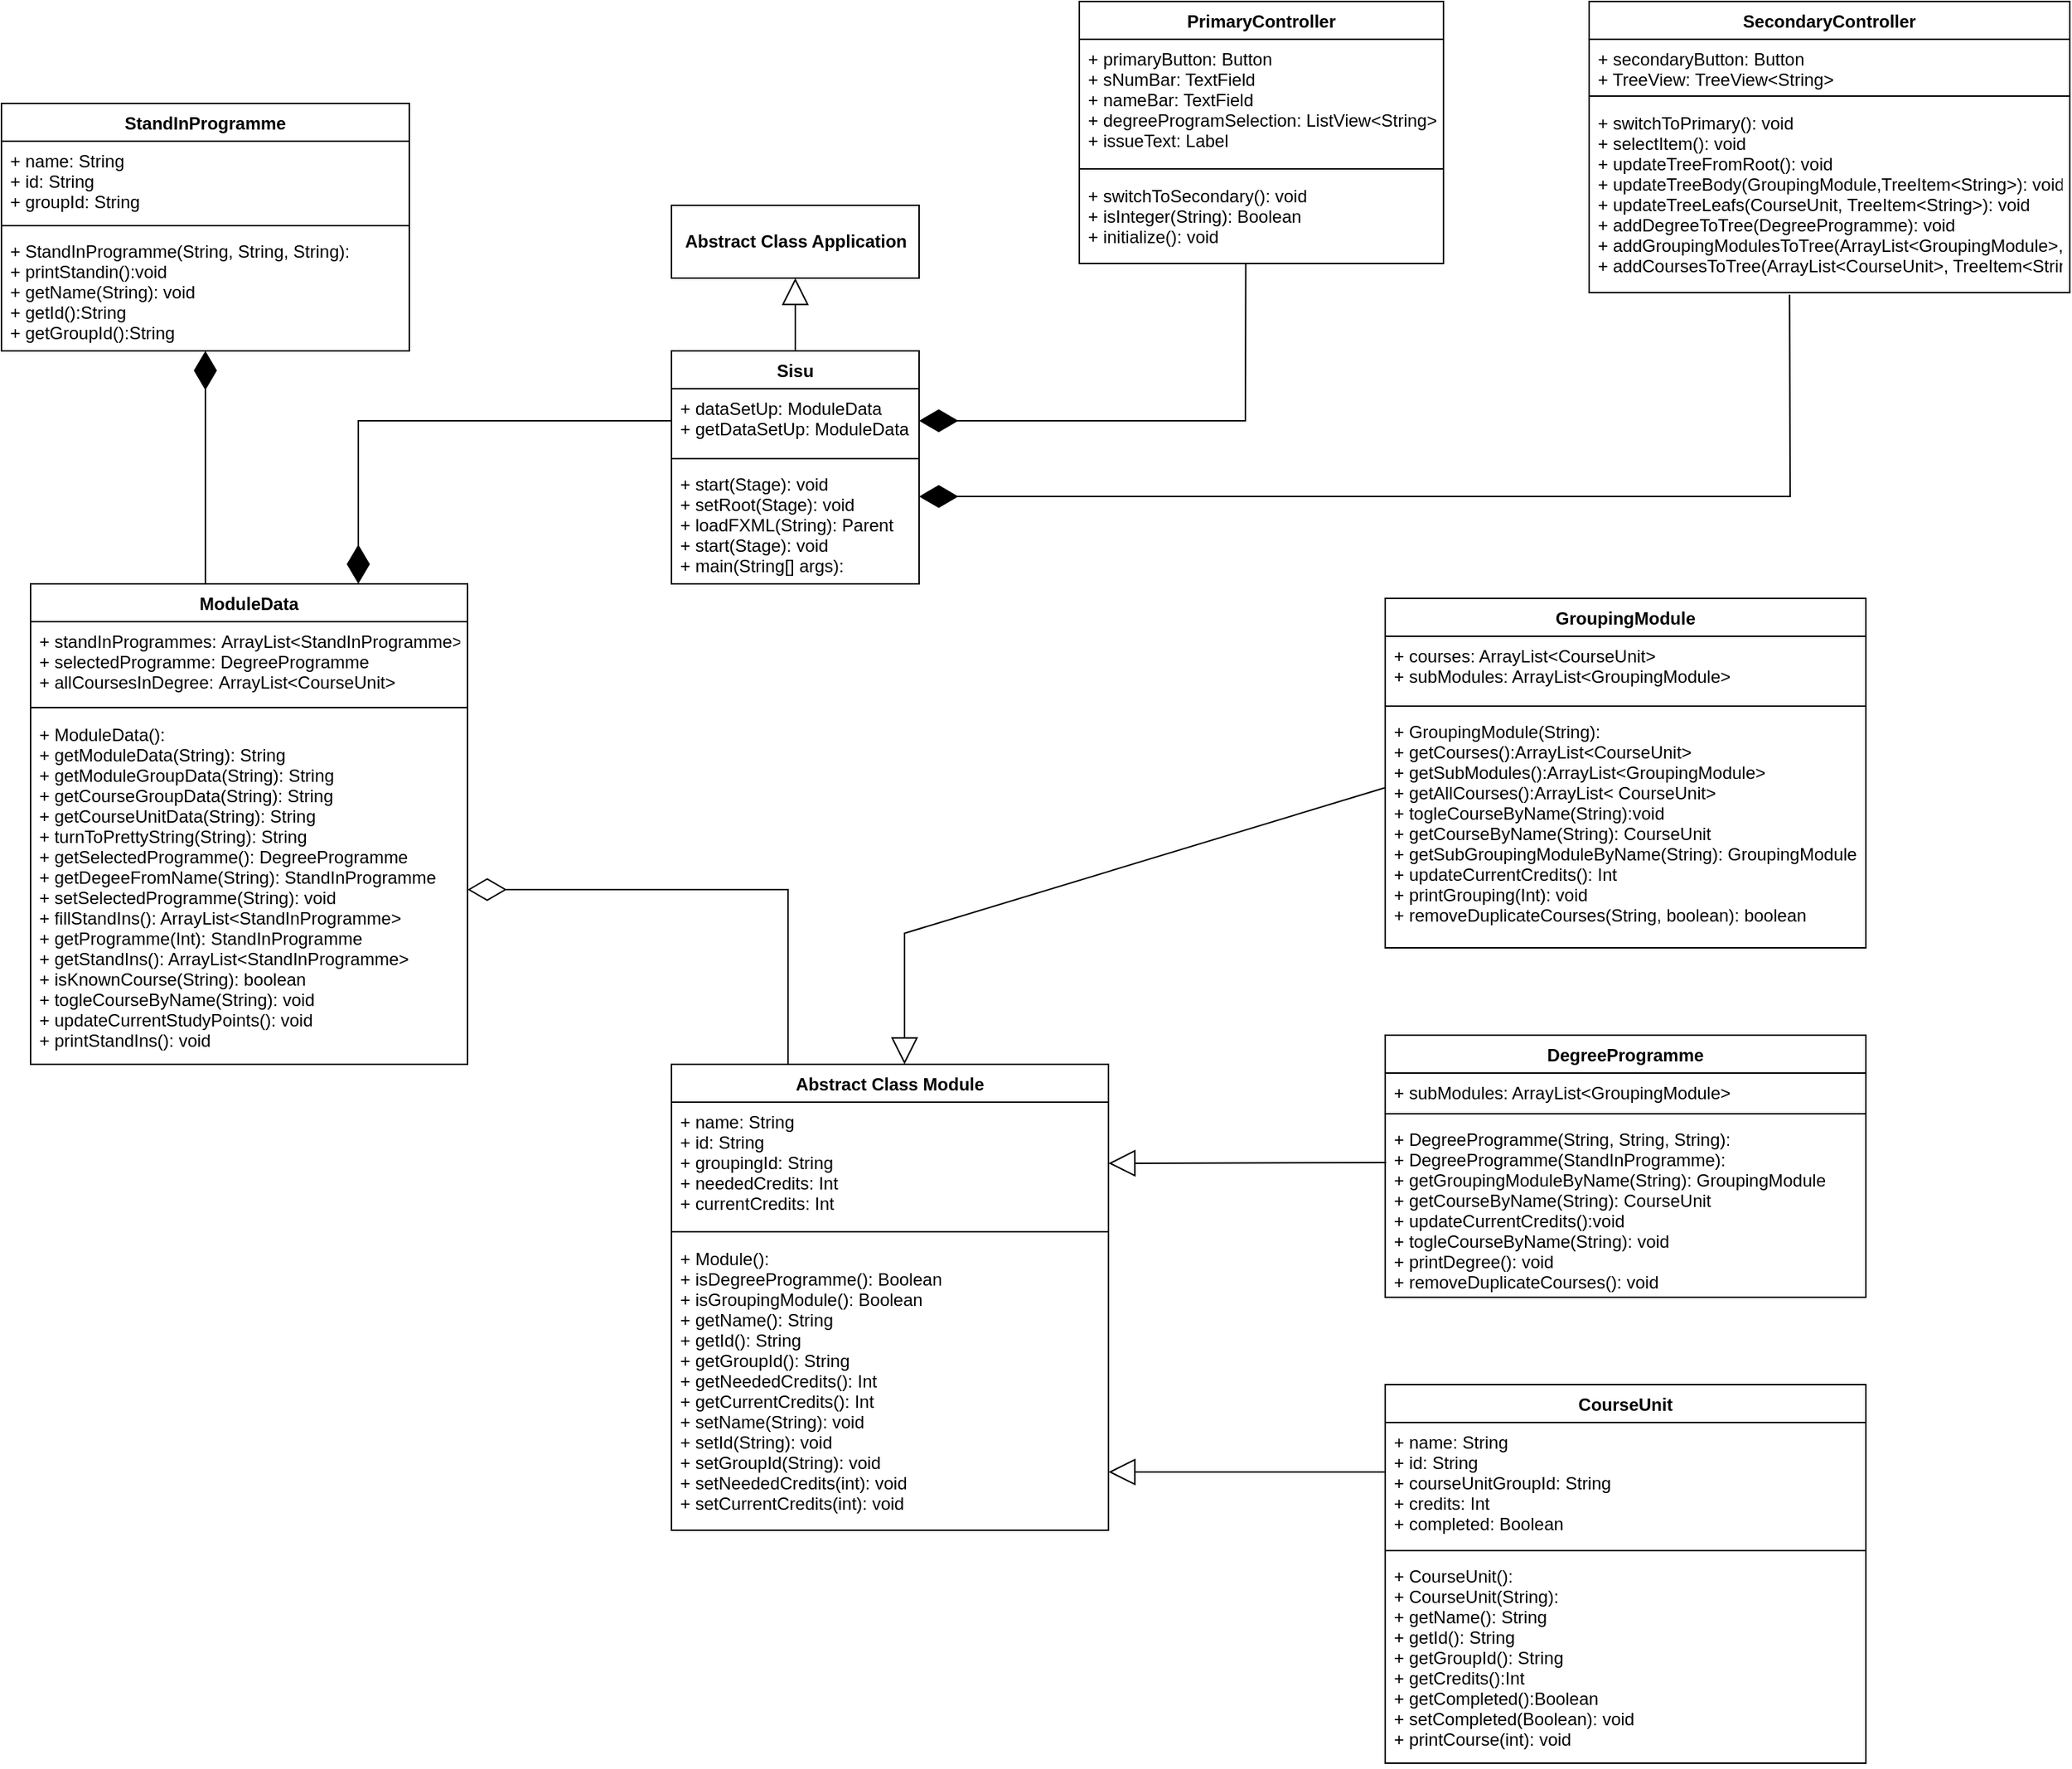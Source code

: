 <mxfile version="17.4.6" type="github">
  <diagram id="FK4qWMvVcgck_62RvoVN" name="Page-1">
    <mxGraphModel dx="1358" dy="1750" grid="1" gridSize="10" guides="1" tooltips="1" connect="1" arrows="1" fold="1" page="1" pageScale="1" pageWidth="850" pageHeight="1100" math="0" shadow="0">
      <root>
        <mxCell id="0" />
        <mxCell id="1" parent="0" />
        <mxCell id="WIc2Jlgi20IoP4apYzEz-24" value="ModuleData" style="swimlane;fontStyle=1;align=center;verticalAlign=top;childLayout=stackLayout;horizontal=1;startSize=26;horizontalStack=0;resizeParent=1;resizeParentMax=0;resizeLast=0;collapsible=1;marginBottom=0;" vertex="1" parent="1">
          <mxGeometry x="80" y="60" width="300" height="330" as="geometry" />
        </mxCell>
        <mxCell id="WIc2Jlgi20IoP4apYzEz-25" value="+ standInProgrammes: ArrayList&lt;StandInProgramme&gt;&#xa;+ selectedProgramme: DegreeProgramme&#xa;+ allCoursesInDegree: ArrayList&lt;CourseUnit&gt;" style="text;strokeColor=none;fillColor=none;align=left;verticalAlign=top;spacingLeft=4;spacingRight=4;overflow=hidden;rotatable=0;points=[[0,0.5],[1,0.5]];portConstraint=eastwest;" vertex="1" parent="WIc2Jlgi20IoP4apYzEz-24">
          <mxGeometry y="26" width="300" height="54" as="geometry" />
        </mxCell>
        <mxCell id="WIc2Jlgi20IoP4apYzEz-26" value="" style="line;strokeWidth=1;fillColor=none;align=left;verticalAlign=middle;spacingTop=-1;spacingLeft=3;spacingRight=3;rotatable=0;labelPosition=right;points=[];portConstraint=eastwest;" vertex="1" parent="WIc2Jlgi20IoP4apYzEz-24">
          <mxGeometry y="80" width="300" height="10" as="geometry" />
        </mxCell>
        <mxCell id="WIc2Jlgi20IoP4apYzEz-27" value="+ ModuleData():&#xa;+ getModuleData(String): String&#xa;+ getModuleGroupData(String): String&#xa;+ getCourseGroupData(String): String&#xa;+ getCourseUnitData(String): String&#xa;+ turnToPrettyString(String): String&#xa;+ getSelectedProgramme(): DegreeProgramme&#xa;+ getDegeeFromName(String): StandInProgramme&#xa;+ setSelectedProgramme(String): void&#xa;+ fillStandIns(): ArrayList&lt;StandInProgramme&gt;&#xa;+ getProgramme(Int): StandInProgramme&#xa;+ getStandIns(): ArrayList&lt;StandInProgramme&gt;&#xa;+ isKnownCourse(String): boolean&#xa;+ togleCourseByName(String): void&#xa;+ updateCurrentStudyPoints(): void&#xa;+ printStandIns(): void" style="text;strokeColor=none;fillColor=none;align=left;verticalAlign=top;spacingLeft=4;spacingRight=4;overflow=hidden;rotatable=0;points=[[0,0.5],[1,0.5]];portConstraint=eastwest;" vertex="1" parent="WIc2Jlgi20IoP4apYzEz-24">
          <mxGeometry y="90" width="300" height="240" as="geometry" />
        </mxCell>
        <mxCell id="WIc2Jlgi20IoP4apYzEz-28" value="Abstract Class Module" style="swimlane;fontStyle=1;align=center;verticalAlign=top;childLayout=stackLayout;horizontal=1;startSize=26;horizontalStack=0;resizeParent=1;resizeParentMax=0;resizeLast=0;collapsible=1;marginBottom=0;" vertex="1" parent="1">
          <mxGeometry x="520" y="390" width="300" height="320" as="geometry" />
        </mxCell>
        <mxCell id="WIc2Jlgi20IoP4apYzEz-29" value="+ name: String&#xa;+ id: String&#xa;+ groupingId: String&#xa;+ neededCredits: Int&#xa;+ currentCredits: Int" style="text;strokeColor=none;fillColor=none;align=left;verticalAlign=top;spacingLeft=4;spacingRight=4;overflow=hidden;rotatable=0;points=[[0,0.5],[1,0.5]];portConstraint=eastwest;" vertex="1" parent="WIc2Jlgi20IoP4apYzEz-28">
          <mxGeometry y="26" width="300" height="84" as="geometry" />
        </mxCell>
        <mxCell id="WIc2Jlgi20IoP4apYzEz-30" value="" style="line;strokeWidth=1;fillColor=none;align=left;verticalAlign=middle;spacingTop=-1;spacingLeft=3;spacingRight=3;rotatable=0;labelPosition=right;points=[];portConstraint=eastwest;" vertex="1" parent="WIc2Jlgi20IoP4apYzEz-28">
          <mxGeometry y="110" width="300" height="10" as="geometry" />
        </mxCell>
        <mxCell id="WIc2Jlgi20IoP4apYzEz-31" value="+ Module():&#xa;+ isDegreeProgramme(): Boolean&#xa;+ isGroupingModule(): Boolean&#xa;+ getName(): String&#xa;+ getId(): String&#xa;+ getGroupId(): String&#xa;+ getNeededCredits(): Int&#xa;+ getCurrentCredits(): Int&#xa;+ setName(String): void&#xa;+ setId(String): void&#xa;+ setGroupId(String): void&#xa;+ setNeededCredits(int): void&#xa;+ setCurrentCredits(int): void" style="text;strokeColor=none;fillColor=none;align=left;verticalAlign=top;spacingLeft=4;spacingRight=4;overflow=hidden;rotatable=0;points=[[0,0.5],[1,0.5]];portConstraint=eastwest;" vertex="1" parent="WIc2Jlgi20IoP4apYzEz-28">
          <mxGeometry y="120" width="300" height="200" as="geometry" />
        </mxCell>
        <mxCell id="WIc2Jlgi20IoP4apYzEz-32" value="" style="endArrow=block;endSize=16;endFill=0;html=1;rounded=0;exitX=0;exitY=0.321;exitDx=0;exitDy=0;exitPerimeter=0;" edge="1" parent="1" source="WIc2Jlgi20IoP4apYzEz-37">
          <mxGeometry width="160" relative="1" as="geometry">
            <mxPoint x="870" y="300" as="sourcePoint" />
            <mxPoint x="680" y="390" as="targetPoint" />
            <Array as="points">
              <mxPoint x="680" y="300" />
            </Array>
          </mxGeometry>
        </mxCell>
        <mxCell id="WIc2Jlgi20IoP4apYzEz-34" value="GroupingModule" style="swimlane;fontStyle=1;align=center;verticalAlign=top;childLayout=stackLayout;horizontal=1;startSize=26;horizontalStack=0;resizeParent=1;resizeParentMax=0;resizeLast=0;collapsible=1;marginBottom=0;" vertex="1" parent="1">
          <mxGeometry x="1010" y="70" width="330" height="240" as="geometry" />
        </mxCell>
        <mxCell id="WIc2Jlgi20IoP4apYzEz-35" value="+ courses: ArrayList&lt;CourseUnit&gt;&#xa;+ subModules: ArrayList&lt;GroupingModule&gt;&#xa;" style="text;strokeColor=none;fillColor=none;align=left;verticalAlign=top;spacingLeft=4;spacingRight=4;overflow=hidden;rotatable=0;points=[[0,0.5],[1,0.5]];portConstraint=eastwest;" vertex="1" parent="WIc2Jlgi20IoP4apYzEz-34">
          <mxGeometry y="26" width="330" height="44" as="geometry" />
        </mxCell>
        <mxCell id="WIc2Jlgi20IoP4apYzEz-36" value="" style="line;strokeWidth=1;fillColor=none;align=left;verticalAlign=middle;spacingTop=-1;spacingLeft=3;spacingRight=3;rotatable=0;labelPosition=right;points=[];portConstraint=eastwest;" vertex="1" parent="WIc2Jlgi20IoP4apYzEz-34">
          <mxGeometry y="70" width="330" height="8" as="geometry" />
        </mxCell>
        <mxCell id="WIc2Jlgi20IoP4apYzEz-37" value="+ GroupingModule(String):&#xa;+ getCourses():ArrayList&lt;CourseUnit&gt;&#xa;+ getSubModules():ArrayList&lt;GroupingModule&gt;&#xa;+ getAllCourses():ArrayList&lt; CourseUnit&gt;&#xa;+ togleCourseByName(String):void&#xa;+ getCourseByName(String): CourseUnit&#xa;+ getSubGroupingModuleByName(String): GroupingModule&#xa;+ updateCurrentCredits(): Int&#xa;+ printGrouping(Int): void&#xa;+ removeDuplicateCourses(String, boolean): boolean" style="text;strokeColor=none;fillColor=none;align=left;verticalAlign=top;spacingLeft=4;spacingRight=4;overflow=hidden;rotatable=0;points=[[0,0.5],[1,0.5]];portConstraint=eastwest;" vertex="1" parent="WIc2Jlgi20IoP4apYzEz-34">
          <mxGeometry y="78" width="330" height="162" as="geometry" />
        </mxCell>
        <mxCell id="WIc2Jlgi20IoP4apYzEz-38" value="DegreeProgramme" style="swimlane;fontStyle=1;align=center;verticalAlign=top;childLayout=stackLayout;horizontal=1;startSize=26;horizontalStack=0;resizeParent=1;resizeParentMax=0;resizeLast=0;collapsible=1;marginBottom=0;" vertex="1" parent="1">
          <mxGeometry x="1010" y="370" width="330" height="180" as="geometry" />
        </mxCell>
        <mxCell id="WIc2Jlgi20IoP4apYzEz-39" value="+ subModules: ArrayList&lt;GroupingModule&gt;&#xa;" style="text;strokeColor=none;fillColor=none;align=left;verticalAlign=top;spacingLeft=4;spacingRight=4;overflow=hidden;rotatable=0;points=[[0,0.5],[1,0.5]];portConstraint=eastwest;" vertex="1" parent="WIc2Jlgi20IoP4apYzEz-38">
          <mxGeometry y="26" width="330" height="24" as="geometry" />
        </mxCell>
        <mxCell id="WIc2Jlgi20IoP4apYzEz-40" value="" style="line;strokeWidth=1;fillColor=none;align=left;verticalAlign=middle;spacingTop=-1;spacingLeft=3;spacingRight=3;rotatable=0;labelPosition=right;points=[];portConstraint=eastwest;" vertex="1" parent="WIc2Jlgi20IoP4apYzEz-38">
          <mxGeometry y="50" width="330" height="8" as="geometry" />
        </mxCell>
        <mxCell id="WIc2Jlgi20IoP4apYzEz-41" value="+ DegreeProgramme(String, String, String):&#xa;+ DegreeProgramme(StandInProgramme):&#xa;+ getGroupingModuleByName(String): GroupingModule&#xa;+ getCourseByName(String): CourseUnit&#xa;+ updateCurrentCredits():void&#xa;+ togleCourseByName(String): void&#xa;+ printDegree(): void&#xa;+ removeDuplicateCourses(): void&#xa;" style="text;strokeColor=none;fillColor=none;align=left;verticalAlign=top;spacingLeft=4;spacingRight=4;overflow=hidden;rotatable=0;points=[[0,0.5],[1,0.5]];portConstraint=eastwest;" vertex="1" parent="WIc2Jlgi20IoP4apYzEz-38">
          <mxGeometry y="58" width="330" height="122" as="geometry" />
        </mxCell>
        <mxCell id="WIc2Jlgi20IoP4apYzEz-42" value="CourseUnit" style="swimlane;fontStyle=1;align=center;verticalAlign=top;childLayout=stackLayout;horizontal=1;startSize=26;horizontalStack=0;resizeParent=1;resizeParentMax=0;resizeLast=0;collapsible=1;marginBottom=0;" vertex="1" parent="1">
          <mxGeometry x="1010" y="610" width="330" height="260" as="geometry" />
        </mxCell>
        <mxCell id="WIc2Jlgi20IoP4apYzEz-43" value="+ name: String&#xa;+ id: String&#xa;+ courseUnitGroupId: String&#xa;+ credits: Int&#xa;+ completed: Boolean" style="text;strokeColor=none;fillColor=none;align=left;verticalAlign=top;spacingLeft=4;spacingRight=4;overflow=hidden;rotatable=0;points=[[0,0.5],[1,0.5]];portConstraint=eastwest;" vertex="1" parent="WIc2Jlgi20IoP4apYzEz-42">
          <mxGeometry y="26" width="330" height="84" as="geometry" />
        </mxCell>
        <mxCell id="WIc2Jlgi20IoP4apYzEz-44" value="" style="line;strokeWidth=1;fillColor=none;align=left;verticalAlign=middle;spacingTop=-1;spacingLeft=3;spacingRight=3;rotatable=0;labelPosition=right;points=[];portConstraint=eastwest;" vertex="1" parent="WIc2Jlgi20IoP4apYzEz-42">
          <mxGeometry y="110" width="330" height="8" as="geometry" />
        </mxCell>
        <mxCell id="WIc2Jlgi20IoP4apYzEz-45" value="+ CourseUnit():&#xa;+ CourseUnit(String):&#xa;+ getName(): String&#xa;+ getId(): String&#xa;+ getGroupId(): String&#xa;+ getCredits():Int&#xa;+ getCompleted():Boolean&#xa;+ setCompleted(Boolean): void&#xa;+ printCourse(int): void&#xa;" style="text;strokeColor=none;fillColor=none;align=left;verticalAlign=top;spacingLeft=4;spacingRight=4;overflow=hidden;rotatable=0;points=[[0,0.5],[1,0.5]];portConstraint=eastwest;" vertex="1" parent="WIc2Jlgi20IoP4apYzEz-42">
          <mxGeometry y="118" width="330" height="142" as="geometry" />
        </mxCell>
        <mxCell id="WIc2Jlgi20IoP4apYzEz-46" value="" style="endArrow=block;endSize=16;endFill=0;html=1;rounded=0;entryX=1;entryY=0.5;entryDx=0;entryDy=0;exitX=0.002;exitY=0.242;exitDx=0;exitDy=0;exitPerimeter=0;" edge="1" parent="1" source="WIc2Jlgi20IoP4apYzEz-41" target="WIc2Jlgi20IoP4apYzEz-29">
          <mxGeometry width="160" relative="1" as="geometry">
            <mxPoint x="1010" y="460" as="sourcePoint" />
            <mxPoint x="820" y="560" as="targetPoint" />
            <Array as="points" />
          </mxGeometry>
        </mxCell>
        <mxCell id="WIc2Jlgi20IoP4apYzEz-47" value="" style="endArrow=block;endSize=16;endFill=0;html=1;rounded=0;entryX=1;entryY=0.5;entryDx=0;entryDy=0;" edge="1" parent="1">
          <mxGeometry width="160" relative="1" as="geometry">
            <mxPoint x="1010" y="670" as="sourcePoint" />
            <mxPoint x="820" y="670" as="targetPoint" />
            <Array as="points" />
          </mxGeometry>
        </mxCell>
        <mxCell id="WIc2Jlgi20IoP4apYzEz-52" value="PrimaryController" style="swimlane;fontStyle=1;align=center;verticalAlign=top;childLayout=stackLayout;horizontal=1;startSize=26;horizontalStack=0;resizeParent=1;resizeParentMax=0;resizeLast=0;collapsible=1;marginBottom=0;" vertex="1" parent="1">
          <mxGeometry x="800" y="-340" width="250" height="180" as="geometry" />
        </mxCell>
        <mxCell id="WIc2Jlgi20IoP4apYzEz-53" value="+ primaryButton: Button&#xa;+ sNumBar: TextField&#xa;+ nameBar: TextField&#xa;+ degreeProgramSelection: ListView&lt;String&gt;&#xa;+ issueText: Label" style="text;strokeColor=none;fillColor=none;align=left;verticalAlign=top;spacingLeft=4;spacingRight=4;overflow=hidden;rotatable=0;points=[[0,0.5],[1,0.5]];portConstraint=eastwest;" vertex="1" parent="WIc2Jlgi20IoP4apYzEz-52">
          <mxGeometry y="26" width="250" height="84" as="geometry" />
        </mxCell>
        <mxCell id="WIc2Jlgi20IoP4apYzEz-54" value="" style="line;strokeWidth=1;fillColor=none;align=left;verticalAlign=middle;spacingTop=-1;spacingLeft=3;spacingRight=3;rotatable=0;labelPosition=right;points=[];portConstraint=eastwest;" vertex="1" parent="WIc2Jlgi20IoP4apYzEz-52">
          <mxGeometry y="110" width="250" height="10" as="geometry" />
        </mxCell>
        <mxCell id="WIc2Jlgi20IoP4apYzEz-55" value="+ switchToSecondary(): void&#xa;+ isInteger(String): Boolean&#xa;+ initialize(): void" style="text;strokeColor=none;fillColor=none;align=left;verticalAlign=top;spacingLeft=4;spacingRight=4;overflow=hidden;rotatable=0;points=[[0,0.5],[1,0.5]];portConstraint=eastwest;" vertex="1" parent="WIc2Jlgi20IoP4apYzEz-52">
          <mxGeometry y="120" width="250" height="60" as="geometry" />
        </mxCell>
        <mxCell id="WIc2Jlgi20IoP4apYzEz-60" value="Sisu" style="swimlane;fontStyle=1;align=center;verticalAlign=top;childLayout=stackLayout;horizontal=1;startSize=26;horizontalStack=0;resizeParent=1;resizeParentMax=0;resizeLast=0;collapsible=1;marginBottom=0;" vertex="1" parent="1">
          <mxGeometry x="520" y="-100" width="170" height="160" as="geometry" />
        </mxCell>
        <mxCell id="WIc2Jlgi20IoP4apYzEz-61" value="+ dataSetUp: ModuleData&#xa;+ getDataSetUp: ModuleData" style="text;strokeColor=none;fillColor=none;align=left;verticalAlign=top;spacingLeft=4;spacingRight=4;overflow=hidden;rotatable=0;points=[[0,0.5],[1,0.5]];portConstraint=eastwest;" vertex="1" parent="WIc2Jlgi20IoP4apYzEz-60">
          <mxGeometry y="26" width="170" height="44" as="geometry" />
        </mxCell>
        <mxCell id="WIc2Jlgi20IoP4apYzEz-62" value="" style="line;strokeWidth=1;fillColor=none;align=left;verticalAlign=middle;spacingTop=-1;spacingLeft=3;spacingRight=3;rotatable=0;labelPosition=right;points=[];portConstraint=eastwest;" vertex="1" parent="WIc2Jlgi20IoP4apYzEz-60">
          <mxGeometry y="70" width="170" height="8" as="geometry" />
        </mxCell>
        <mxCell id="WIc2Jlgi20IoP4apYzEz-63" value="+ start(Stage): void&#xa;+ setRoot(Stage): void&#xa;+ loadFXML(String): Parent&#xa;+ start(Stage): void&#xa;+ main(String[] args):" style="text;strokeColor=none;fillColor=none;align=left;verticalAlign=top;spacingLeft=4;spacingRight=4;overflow=hidden;rotatable=0;points=[[0,0.5],[1,0.5]];portConstraint=eastwest;" vertex="1" parent="WIc2Jlgi20IoP4apYzEz-60">
          <mxGeometry y="78" width="170" height="82" as="geometry" />
        </mxCell>
        <mxCell id="WIc2Jlgi20IoP4apYzEz-64" value="StandInProgramme" style="swimlane;fontStyle=1;align=center;verticalAlign=top;childLayout=stackLayout;horizontal=1;startSize=26;horizontalStack=0;resizeParent=1;resizeParentMax=0;resizeLast=0;collapsible=1;marginBottom=0;" vertex="1" parent="1">
          <mxGeometry x="60" y="-270" width="280" height="170" as="geometry" />
        </mxCell>
        <mxCell id="WIc2Jlgi20IoP4apYzEz-65" value="+ name: String&#xa;+ id: String&#xa;+ groupId: String" style="text;strokeColor=none;fillColor=none;align=left;verticalAlign=top;spacingLeft=4;spacingRight=4;overflow=hidden;rotatable=0;points=[[0,0.5],[1,0.5]];portConstraint=eastwest;" vertex="1" parent="WIc2Jlgi20IoP4apYzEz-64">
          <mxGeometry y="26" width="280" height="54" as="geometry" />
        </mxCell>
        <mxCell id="WIc2Jlgi20IoP4apYzEz-66" value="" style="line;strokeWidth=1;fillColor=none;align=left;verticalAlign=middle;spacingTop=-1;spacingLeft=3;spacingRight=3;rotatable=0;labelPosition=right;points=[];portConstraint=eastwest;" vertex="1" parent="WIc2Jlgi20IoP4apYzEz-64">
          <mxGeometry y="80" width="280" height="8" as="geometry" />
        </mxCell>
        <mxCell id="WIc2Jlgi20IoP4apYzEz-67" value="+ StandInProgramme(String, String, String):&#xa;+ printStandin():void&#xa;+ getName(String): void&#xa;+ getId():String&#xa;+ getGroupId():String" style="text;strokeColor=none;fillColor=none;align=left;verticalAlign=top;spacingLeft=4;spacingRight=4;overflow=hidden;rotatable=0;points=[[0,0.5],[1,0.5]];portConstraint=eastwest;" vertex="1" parent="WIc2Jlgi20IoP4apYzEz-64">
          <mxGeometry y="88" width="280" height="82" as="geometry" />
        </mxCell>
        <mxCell id="WIc2Jlgi20IoP4apYzEz-68" value="&lt;b&gt;Abstract Class Application&lt;/b&gt;" style="html=1;" vertex="1" parent="1">
          <mxGeometry x="520" y="-200" width="170" height="50" as="geometry" />
        </mxCell>
        <mxCell id="WIc2Jlgi20IoP4apYzEz-69" value="" style="endArrow=block;endSize=16;endFill=0;html=1;rounded=0;entryX=0.5;entryY=1;entryDx=0;entryDy=0;exitX=0.5;exitY=0;exitDx=0;exitDy=0;" edge="1" parent="1" source="WIc2Jlgi20IoP4apYzEz-60" target="WIc2Jlgi20IoP4apYzEz-68">
          <mxGeometry width="160" relative="1" as="geometry">
            <mxPoint x="550" y="-50" as="sourcePoint" />
            <mxPoint x="710" y="-50" as="targetPoint" />
          </mxGeometry>
        </mxCell>
        <mxCell id="WIc2Jlgi20IoP4apYzEz-70" value="" style="endArrow=diamondThin;endFill=1;endSize=24;html=1;rounded=0;entryX=0.75;entryY=0;entryDx=0;entryDy=0;exitX=0;exitY=0.5;exitDx=0;exitDy=0;" edge="1" parent="1" source="WIc2Jlgi20IoP4apYzEz-61" target="WIc2Jlgi20IoP4apYzEz-24">
          <mxGeometry width="160" relative="1" as="geometry">
            <mxPoint x="450" y="-30" as="sourcePoint" />
            <mxPoint x="560" y="200" as="targetPoint" />
            <Array as="points">
              <mxPoint x="305" y="-52" />
            </Array>
          </mxGeometry>
        </mxCell>
        <mxCell id="WIc2Jlgi20IoP4apYzEz-71" value="" style="endArrow=diamondThin;endFill=1;endSize=24;html=1;rounded=0;" edge="1" parent="1" target="WIc2Jlgi20IoP4apYzEz-67">
          <mxGeometry width="160" relative="1" as="geometry">
            <mxPoint x="200" y="60" as="sourcePoint" />
            <mxPoint x="150" y="-70" as="targetPoint" />
          </mxGeometry>
        </mxCell>
        <mxCell id="WIc2Jlgi20IoP4apYzEz-56" value="SecondaryController" style="swimlane;fontStyle=1;align=center;verticalAlign=top;childLayout=stackLayout;horizontal=1;startSize=26;horizontalStack=0;resizeParent=1;resizeParentMax=0;resizeLast=0;collapsible=1;marginBottom=0;" vertex="1" parent="1">
          <mxGeometry x="1150" y="-340" width="330" height="200" as="geometry" />
        </mxCell>
        <mxCell id="WIc2Jlgi20IoP4apYzEz-57" value="+ secondaryButton: Button&#xa;+ TreeView: TreeView&lt;String&gt;" style="text;strokeColor=none;fillColor=none;align=left;verticalAlign=top;spacingLeft=4;spacingRight=4;overflow=hidden;rotatable=0;points=[[0,0.5],[1,0.5]];portConstraint=eastwest;" vertex="1" parent="WIc2Jlgi20IoP4apYzEz-56">
          <mxGeometry y="26" width="330" height="34" as="geometry" />
        </mxCell>
        <mxCell id="WIc2Jlgi20IoP4apYzEz-58" value="" style="line;strokeWidth=1;fillColor=none;align=left;verticalAlign=middle;spacingTop=-1;spacingLeft=3;spacingRight=3;rotatable=0;labelPosition=right;points=[];portConstraint=eastwest;" vertex="1" parent="WIc2Jlgi20IoP4apYzEz-56">
          <mxGeometry y="60" width="330" height="10" as="geometry" />
        </mxCell>
        <mxCell id="WIc2Jlgi20IoP4apYzEz-59" value="+ switchToPrimary(): void&#xa;+ selectItem(): void&#xa;+ updateTreeFromRoot(): void&#xa;+ updateTreeBody(GroupingModule,TreeItem&lt;String&gt;): void&#xa;+ updateTreeLeafs(CourseUnit, TreeItem&lt;String&gt;): void&#xa;+ addDegreeToTree(DegreeProgramme): void&#xa;+ addGroupingModulesToTree(ArrayList&lt;GroupingModule&gt;,TreeItem&lt;String&gt;): void&#xa;+ addCoursesToTree(ArrayList&lt;CourseUnit&gt;, TreeItem&lt;String&gt;): void" style="text;strokeColor=none;fillColor=none;align=left;verticalAlign=top;spacingLeft=4;spacingRight=4;overflow=hidden;rotatable=0;points=[[0,0.5],[1,0.5]];portConstraint=eastwest;" vertex="1" parent="WIc2Jlgi20IoP4apYzEz-56">
          <mxGeometry y="70" width="330" height="130" as="geometry" />
        </mxCell>
        <mxCell id="WIc2Jlgi20IoP4apYzEz-72" value="" style="endArrow=diamondThin;endFill=1;endSize=24;html=1;rounded=0;entryX=1;entryY=0.5;entryDx=0;entryDy=0;exitX=0.457;exitY=0.995;exitDx=0;exitDy=0;exitPerimeter=0;" edge="1" parent="1" source="WIc2Jlgi20IoP4apYzEz-55" target="WIc2Jlgi20IoP4apYzEz-61">
          <mxGeometry width="160" relative="1" as="geometry">
            <mxPoint x="610" y="-50" as="sourcePoint" />
            <mxPoint x="770" y="-50" as="targetPoint" />
            <Array as="points">
              <mxPoint x="914" y="-52" />
            </Array>
          </mxGeometry>
        </mxCell>
        <mxCell id="WIc2Jlgi20IoP4apYzEz-73" value="" style="endArrow=diamondThin;endFill=1;endSize=24;html=1;rounded=0;exitX=0.417;exitY=1.011;exitDx=0;exitDy=0;exitPerimeter=0;" edge="1" parent="1" source="WIc2Jlgi20IoP4apYzEz-59">
          <mxGeometry width="160" relative="1" as="geometry">
            <mxPoint x="924.25" y="-150.3" as="sourcePoint" />
            <mxPoint x="690" as="targetPoint" />
            <Array as="points">
              <mxPoint x="1288" />
            </Array>
          </mxGeometry>
        </mxCell>
        <mxCell id="WIc2Jlgi20IoP4apYzEz-74" value="" style="endArrow=diamondThin;endFill=0;endSize=24;html=1;rounded=0;entryX=1;entryY=0.5;entryDx=0;entryDy=0;" edge="1" parent="1" target="WIc2Jlgi20IoP4apYzEz-27">
          <mxGeometry width="160" relative="1" as="geometry">
            <mxPoint x="600" y="390" as="sourcePoint" />
            <mxPoint x="640" y="320" as="targetPoint" />
            <Array as="points">
              <mxPoint x="600" y="270" />
            </Array>
          </mxGeometry>
        </mxCell>
      </root>
    </mxGraphModel>
  </diagram>
</mxfile>
